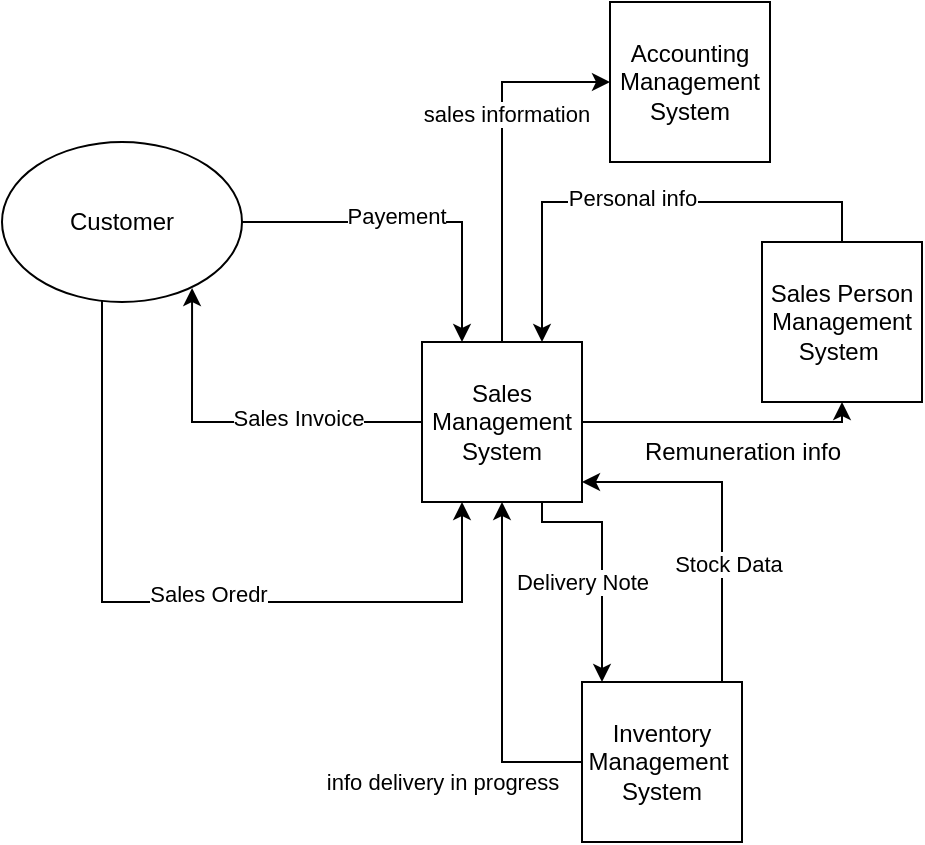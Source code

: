 <mxfile version="21.3.7" type="github">
  <diagram id="C5RBs43oDa-KdzZeNtuy" name="Page-1">
    <mxGraphModel dx="1100" dy="570" grid="1" gridSize="10" guides="1" tooltips="1" connect="1" arrows="1" fold="1" page="1" pageScale="1" pageWidth="827" pageHeight="1169" math="0" shadow="0">
      <root>
        <mxCell id="WIyWlLk6GJQsqaUBKTNV-0" />
        <mxCell id="WIyWlLk6GJQsqaUBKTNV-1" parent="WIyWlLk6GJQsqaUBKTNV-0" />
        <mxCell id="5KpFJ6srQODDsr78cyF3-3" style="edgeStyle=orthogonalEdgeStyle;rounded=0;orthogonalLoop=1;jettySize=auto;html=1;" parent="WIyWlLk6GJQsqaUBKTNV-1" source="5KpFJ6srQODDsr78cyF3-0" target="5KpFJ6srQODDsr78cyF3-1" edge="1">
          <mxGeometry relative="1" as="geometry">
            <Array as="points">
              <mxPoint x="300" y="590" />
            </Array>
          </mxGeometry>
        </mxCell>
        <mxCell id="5KpFJ6srQODDsr78cyF3-9" value="Payement" style="edgeLabel;html=1;align=center;verticalAlign=middle;resizable=0;points=[];" parent="5KpFJ6srQODDsr78cyF3-3" vertex="1" connectable="0">
          <mxGeometry x="-0.094" y="3" relative="1" as="geometry">
            <mxPoint as="offset" />
          </mxGeometry>
        </mxCell>
        <mxCell id="5KpFJ6srQODDsr78cyF3-5" style="edgeStyle=orthogonalEdgeStyle;rounded=0;orthogonalLoop=1;jettySize=auto;html=1;entryX=0.25;entryY=1;entryDx=0;entryDy=0;" parent="WIyWlLk6GJQsqaUBKTNV-1" source="5KpFJ6srQODDsr78cyF3-0" target="5KpFJ6srQODDsr78cyF3-1" edge="1">
          <mxGeometry relative="1" as="geometry">
            <Array as="points">
              <mxPoint x="120" y="780" />
              <mxPoint x="300" y="780" />
            </Array>
          </mxGeometry>
        </mxCell>
        <mxCell id="5KpFJ6srQODDsr78cyF3-6" value="Sales Oredr" style="edgeLabel;html=1;align=center;verticalAlign=middle;resizable=0;points=[];" parent="5KpFJ6srQODDsr78cyF3-5" vertex="1" connectable="0">
          <mxGeometry x="0.067" y="4" relative="1" as="geometry">
            <mxPoint as="offset" />
          </mxGeometry>
        </mxCell>
        <mxCell id="5KpFJ6srQODDsr78cyF3-0" value="Customer" style="ellipse;whiteSpace=wrap;html=1;" parent="WIyWlLk6GJQsqaUBKTNV-1" vertex="1">
          <mxGeometry x="70" y="550" width="120" height="80" as="geometry" />
        </mxCell>
        <mxCell id="5KpFJ6srQODDsr78cyF3-7" style="edgeStyle=orthogonalEdgeStyle;rounded=0;orthogonalLoop=1;jettySize=auto;html=1;entryX=0.792;entryY=0.913;entryDx=0;entryDy=0;entryPerimeter=0;" parent="WIyWlLk6GJQsqaUBKTNV-1" source="5KpFJ6srQODDsr78cyF3-1" target="5KpFJ6srQODDsr78cyF3-0" edge="1">
          <mxGeometry relative="1" as="geometry" />
        </mxCell>
        <mxCell id="5KpFJ6srQODDsr78cyF3-8" value="Sales Invoice" style="edgeLabel;html=1;align=center;verticalAlign=middle;resizable=0;points=[];" parent="5KpFJ6srQODDsr78cyF3-7" vertex="1" connectable="0">
          <mxGeometry x="-0.321" y="-2" relative="1" as="geometry">
            <mxPoint as="offset" />
          </mxGeometry>
        </mxCell>
        <mxCell id="5KpFJ6srQODDsr78cyF3-11" style="edgeStyle=orthogonalEdgeStyle;rounded=0;orthogonalLoop=1;jettySize=auto;html=1;" parent="WIyWlLk6GJQsqaUBKTNV-1" edge="1">
          <mxGeometry relative="1" as="geometry">
            <mxPoint x="340" y="730" as="sourcePoint" />
            <mxPoint x="370" y="820" as="targetPoint" />
            <Array as="points">
              <mxPoint x="340" y="740" />
              <mxPoint x="370" y="740" />
            </Array>
          </mxGeometry>
        </mxCell>
        <mxCell id="5KpFJ6srQODDsr78cyF3-12" value="Delivery Note" style="edgeLabel;html=1;align=center;verticalAlign=middle;resizable=0;points=[];" parent="5KpFJ6srQODDsr78cyF3-11" vertex="1" connectable="0">
          <mxGeometry x="0.059" y="5" relative="1" as="geometry">
            <mxPoint x="-15" y="6" as="offset" />
          </mxGeometry>
        </mxCell>
        <mxCell id="5KpFJ6srQODDsr78cyF3-19" style="edgeStyle=orthogonalEdgeStyle;rounded=0;orthogonalLoop=1;jettySize=auto;html=1;" parent="WIyWlLk6GJQsqaUBKTNV-1" source="5KpFJ6srQODDsr78cyF3-1" target="5KpFJ6srQODDsr78cyF3-17" edge="1">
          <mxGeometry relative="1" as="geometry">
            <Array as="points">
              <mxPoint x="320" y="520" />
            </Array>
          </mxGeometry>
        </mxCell>
        <mxCell id="5KpFJ6srQODDsr78cyF3-20" value="sales information" style="edgeLabel;html=1;align=center;verticalAlign=middle;resizable=0;points=[];" parent="5KpFJ6srQODDsr78cyF3-19" vertex="1" connectable="0">
          <mxGeometry x="0.239" y="-2" relative="1" as="geometry">
            <mxPoint as="offset" />
          </mxGeometry>
        </mxCell>
        <mxCell id="5KpFJ6srQODDsr78cyF3-21" style="edgeStyle=orthogonalEdgeStyle;rounded=0;orthogonalLoop=1;jettySize=auto;html=1;" parent="WIyWlLk6GJQsqaUBKTNV-1" source="5KpFJ6srQODDsr78cyF3-1" target="5KpFJ6srQODDsr78cyF3-18" edge="1">
          <mxGeometry relative="1" as="geometry">
            <Array as="points">
              <mxPoint x="490" y="690" />
            </Array>
          </mxGeometry>
        </mxCell>
        <mxCell id="5KpFJ6srQODDsr78cyF3-1" value="Sales Management System" style="whiteSpace=wrap;html=1;aspect=fixed;" parent="WIyWlLk6GJQsqaUBKTNV-1" vertex="1">
          <mxGeometry x="280" y="650" width="80" height="80" as="geometry" />
        </mxCell>
        <mxCell id="5KpFJ6srQODDsr78cyF3-13" style="edgeStyle=orthogonalEdgeStyle;rounded=0;orthogonalLoop=1;jettySize=auto;html=1;" parent="WIyWlLk6GJQsqaUBKTNV-1" source="5KpFJ6srQODDsr78cyF3-10" target="5KpFJ6srQODDsr78cyF3-1" edge="1">
          <mxGeometry relative="1" as="geometry">
            <Array as="points">
              <mxPoint x="320" y="860" />
            </Array>
          </mxGeometry>
        </mxCell>
        <mxCell id="5KpFJ6srQODDsr78cyF3-14" value="info delivery in progress" style="edgeLabel;html=1;align=center;verticalAlign=middle;resizable=0;points=[];" parent="5KpFJ6srQODDsr78cyF3-13" vertex="1" connectable="0">
          <mxGeometry x="-0.059" y="3" relative="1" as="geometry">
            <mxPoint x="-27" y="50" as="offset" />
          </mxGeometry>
        </mxCell>
        <mxCell id="5KpFJ6srQODDsr78cyF3-15" style="edgeStyle=orthogonalEdgeStyle;rounded=0;orthogonalLoop=1;jettySize=auto;html=1;" parent="WIyWlLk6GJQsqaUBKTNV-1" source="5KpFJ6srQODDsr78cyF3-10" edge="1">
          <mxGeometry relative="1" as="geometry">
            <mxPoint x="360" y="720" as="targetPoint" />
            <Array as="points">
              <mxPoint x="430" y="720" />
            </Array>
          </mxGeometry>
        </mxCell>
        <mxCell id="5KpFJ6srQODDsr78cyF3-16" value="Stock Data" style="edgeLabel;html=1;align=center;verticalAlign=middle;resizable=0;points=[];" parent="5KpFJ6srQODDsr78cyF3-15" vertex="1" connectable="0">
          <mxGeometry x="-0.467" y="-3" relative="1" as="geometry">
            <mxPoint y="-14" as="offset" />
          </mxGeometry>
        </mxCell>
        <mxCell id="5KpFJ6srQODDsr78cyF3-10" value="Inventory Management&amp;nbsp;&lt;br&gt;System" style="whiteSpace=wrap;html=1;aspect=fixed;" parent="WIyWlLk6GJQsqaUBKTNV-1" vertex="1">
          <mxGeometry x="360" y="820" width="80" height="80" as="geometry" />
        </mxCell>
        <mxCell id="5KpFJ6srQODDsr78cyF3-17" value="Accounting Management System" style="whiteSpace=wrap;html=1;aspect=fixed;" parent="WIyWlLk6GJQsqaUBKTNV-1" vertex="1">
          <mxGeometry x="374" y="480" width="80" height="80" as="geometry" />
        </mxCell>
        <mxCell id="5KpFJ6srQODDsr78cyF3-22" style="edgeStyle=orthogonalEdgeStyle;rounded=0;orthogonalLoop=1;jettySize=auto;html=1;" parent="WIyWlLk6GJQsqaUBKTNV-1" source="5KpFJ6srQODDsr78cyF3-18" target="5KpFJ6srQODDsr78cyF3-1" edge="1">
          <mxGeometry relative="1" as="geometry">
            <Array as="points">
              <mxPoint x="490" y="580" />
              <mxPoint x="340" y="580" />
            </Array>
          </mxGeometry>
        </mxCell>
        <mxCell id="5KpFJ6srQODDsr78cyF3-24" value="Personal info" style="edgeLabel;html=1;align=center;verticalAlign=middle;resizable=0;points=[];" parent="5KpFJ6srQODDsr78cyF3-22" vertex="1" connectable="0">
          <mxGeometry x="0.042" y="-2" relative="1" as="geometry">
            <mxPoint as="offset" />
          </mxGeometry>
        </mxCell>
        <mxCell id="5KpFJ6srQODDsr78cyF3-18" value="Sales Person Management System&amp;nbsp;" style="whiteSpace=wrap;html=1;aspect=fixed;" parent="WIyWlLk6GJQsqaUBKTNV-1" vertex="1">
          <mxGeometry x="450" y="600" width="80" height="80" as="geometry" />
        </mxCell>
        <mxCell id="5KpFJ6srQODDsr78cyF3-23" value="Remuneration info" style="text;html=1;align=center;verticalAlign=middle;resizable=0;points=[];autosize=1;strokeColor=none;fillColor=none;" parent="WIyWlLk6GJQsqaUBKTNV-1" vertex="1">
          <mxGeometry x="380" y="690" width="120" height="30" as="geometry" />
        </mxCell>
      </root>
    </mxGraphModel>
  </diagram>
</mxfile>
